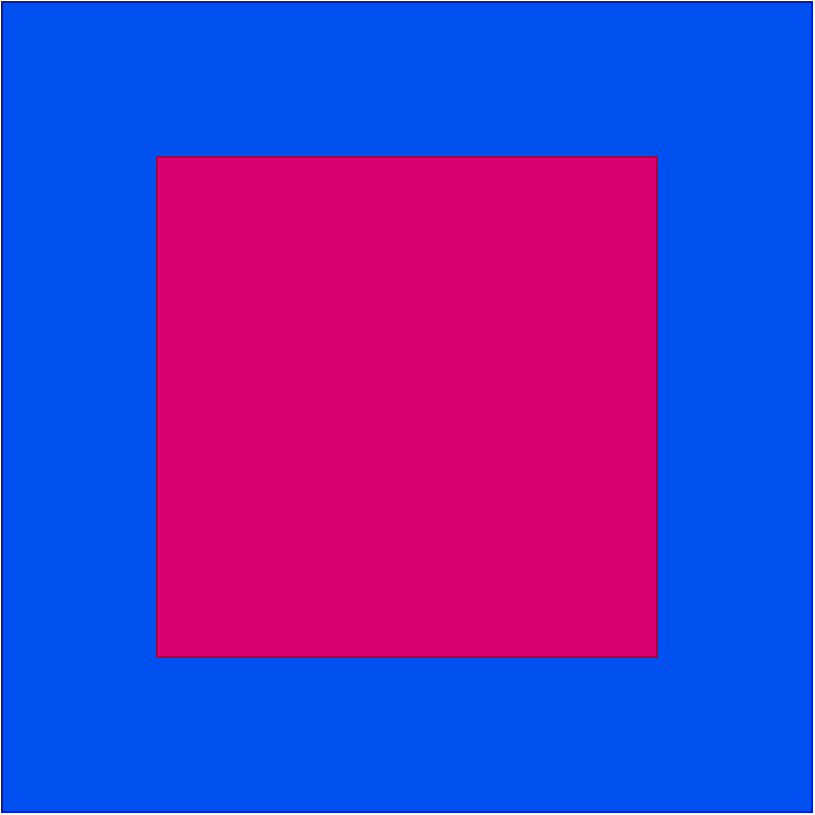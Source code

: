 <mxfile>
    <diagram id="25yCCktazTvj9gOs0j7w" name="Page-1">
        <mxGraphModel dx="901" dy="719" grid="1" gridSize="10" guides="1" tooltips="1" connect="1" arrows="1" fold="1" page="1" pageScale="1" pageWidth="850" pageHeight="1100" math="0" shadow="0">
            <root>
                <mxCell id="0"/>
                <mxCell id="1" parent="0"/>
                <mxCell id="2" value="" style="shape=hexagon;perimeter=hexagonPerimeter2;whiteSpace=wrap;html=1;fixedSize=1;" vertex="1" parent="1">
                    <mxGeometry x="360" y="330" width="120" height="80" as="geometry"/>
                </mxCell>
                <mxCell id="4" style="edgeStyle=none;html=1;exitX=1;exitY=1;exitDx=0;exitDy=0;" edge="1" parent="1" source="3">
                    <mxGeometry relative="1" as="geometry">
                        <mxPoint x="470" y="420" as="targetPoint"/>
                    </mxGeometry>
                </mxCell>
                <mxCell id="5" value="" style="whiteSpace=wrap;html=1;aspect=fixed;fillColor=#0050ef;fontColor=#ffffff;strokeColor=#001DBC;" vertex="1" parent="1">
                    <mxGeometry x="260" y="190" width="405" height="405" as="geometry"/>
                </mxCell>
                <mxCell id="3" value="" style="whiteSpace=wrap;html=1;aspect=fixed;fillColor=#d80073;fontColor=#ffffff;strokeColor=#A50040;" vertex="1" parent="1">
                    <mxGeometry x="337.5" y="267.5" width="250" height="250" as="geometry"/>
                </mxCell>
            </root>
        </mxGraphModel>
    </diagram>
</mxfile>